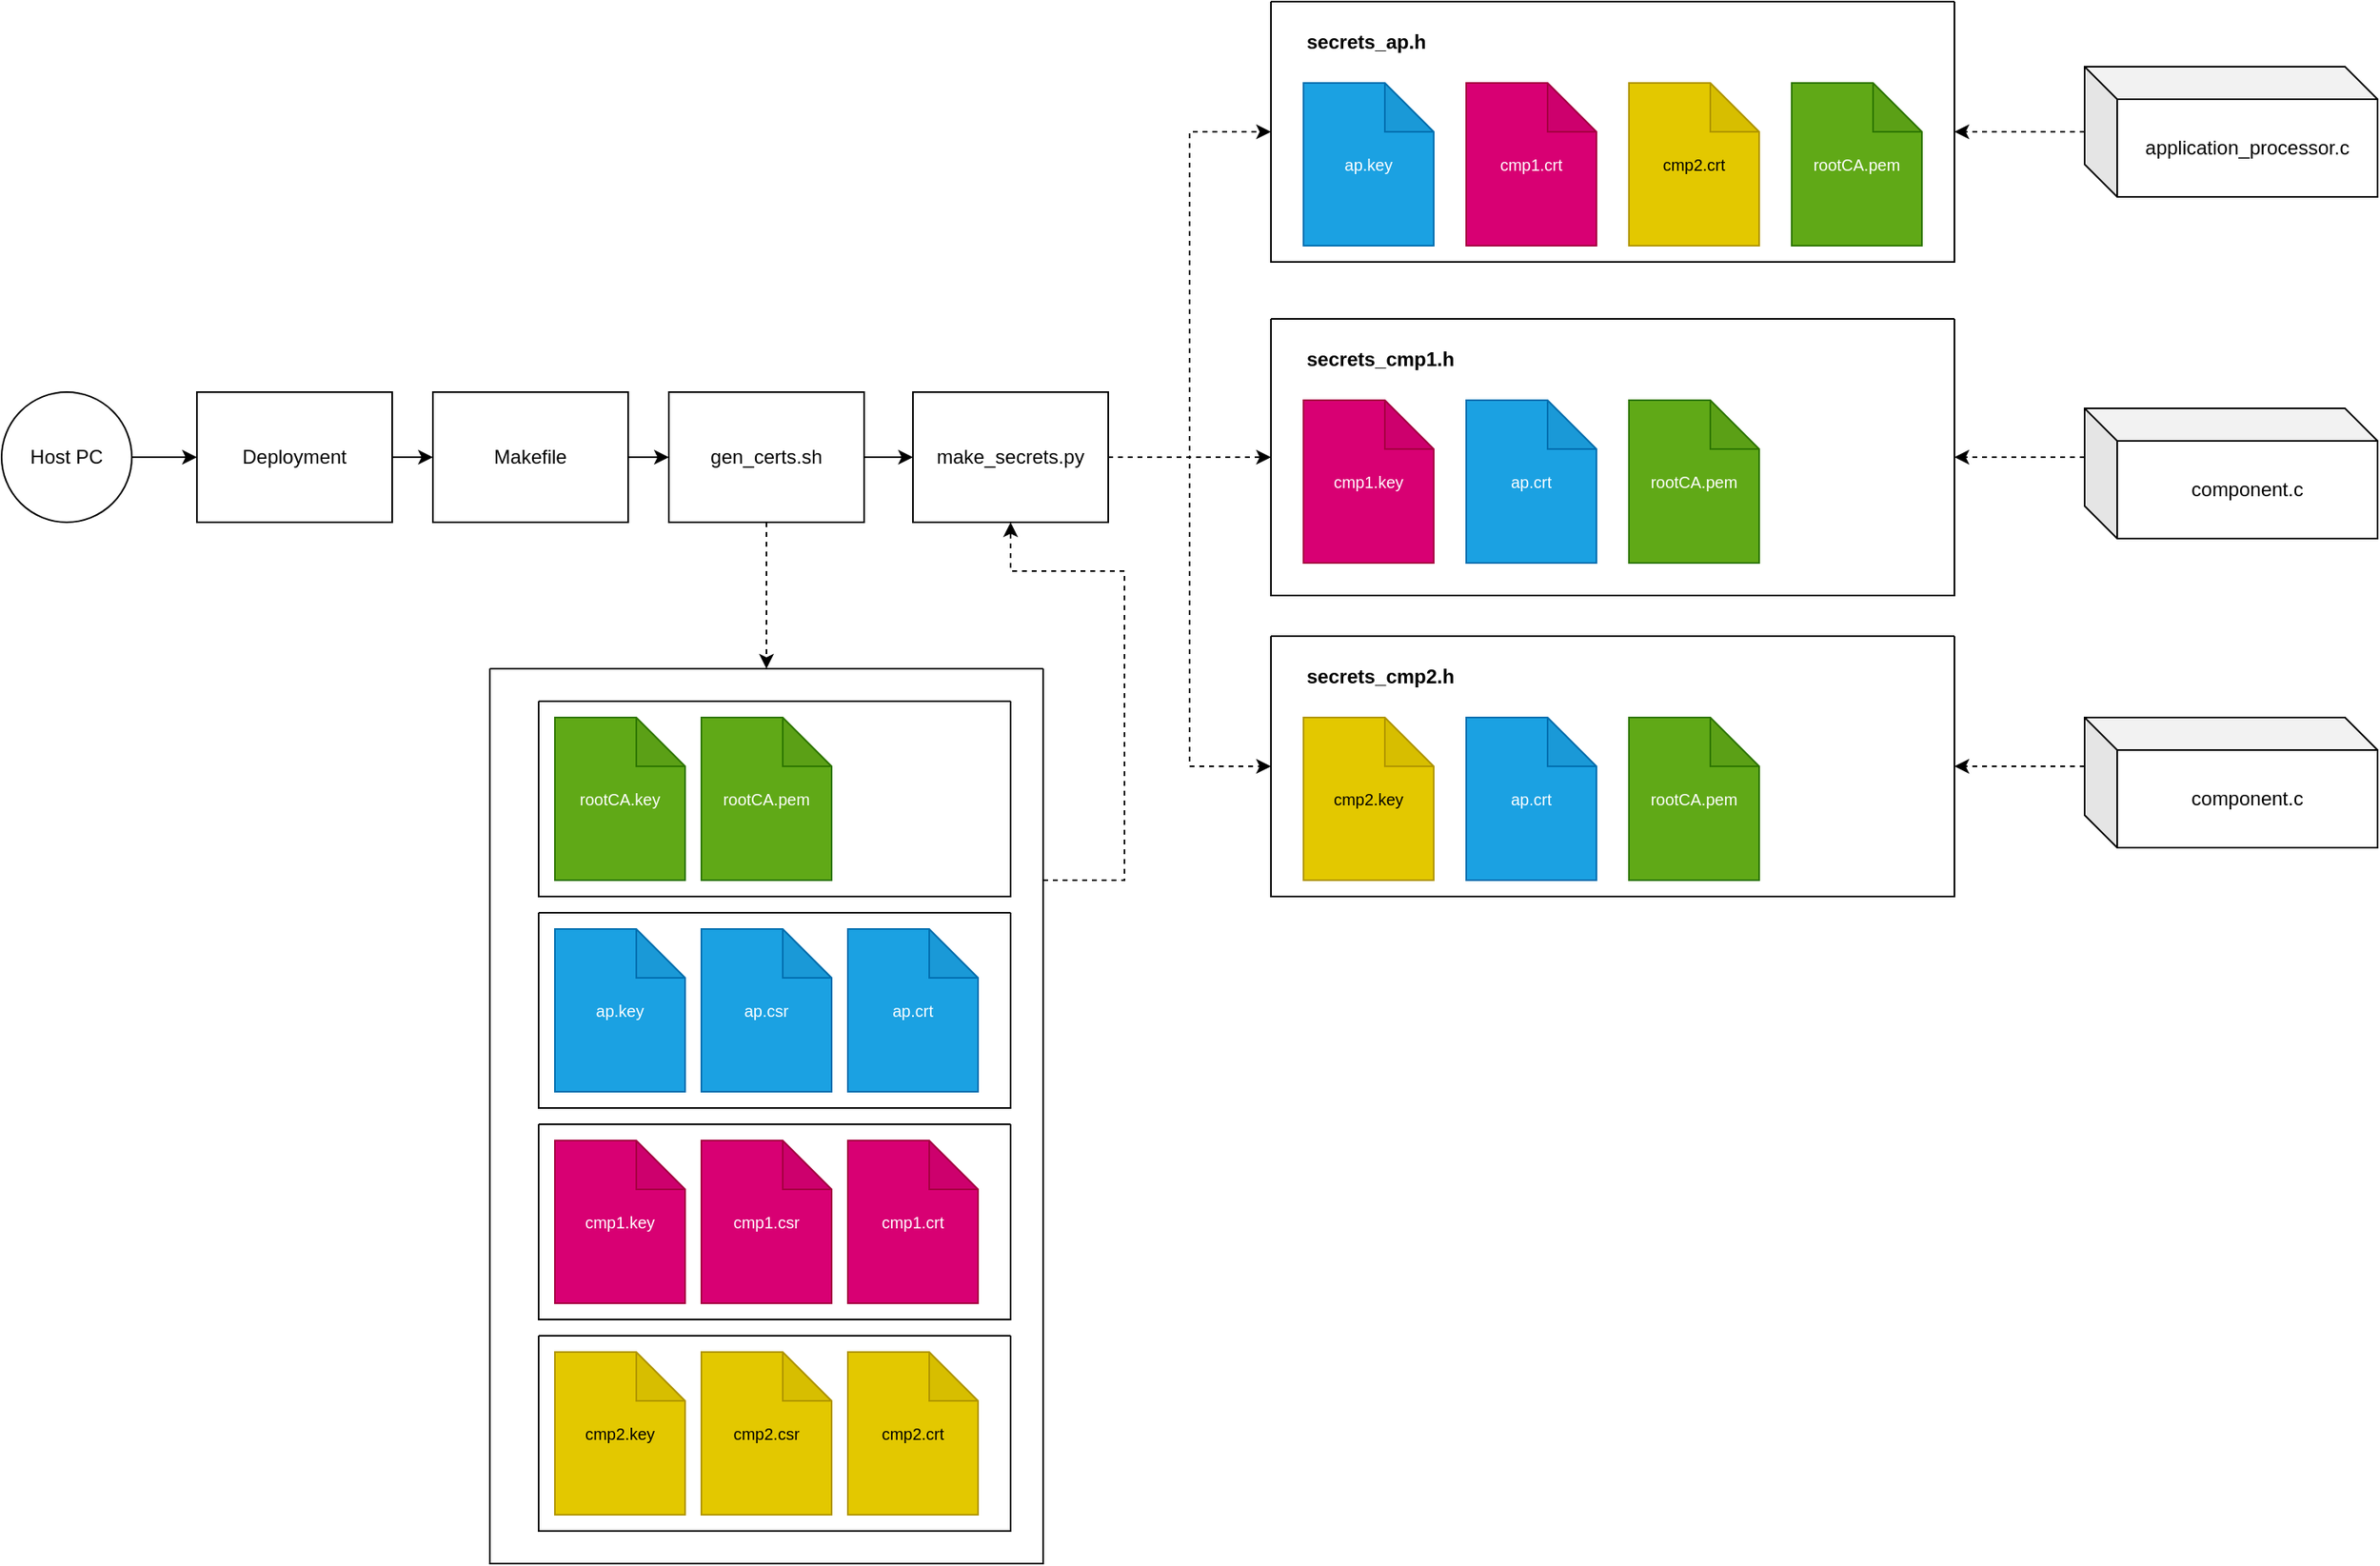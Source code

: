<mxfile version="23.0.2" type="device">
  <diagram name="Page-1" id="boveJDGjG2tvdPGK0rzz">
    <mxGraphModel dx="2030" dy="1158" grid="1" gridSize="10" guides="1" tooltips="1" connect="1" arrows="1" fold="1" page="1" pageScale="1" pageWidth="850" pageHeight="1100" math="0" shadow="0">
      <root>
        <mxCell id="0" />
        <mxCell id="1" parent="0" />
        <mxCell id="aIZxGeL6Wt5F0xaHkzTp-8" style="edgeStyle=orthogonalEdgeStyle;rounded=0;orthogonalLoop=1;jettySize=auto;html=1;entryX=0;entryY=0.5;entryDx=0;entryDy=0;" parent="1" source="aIZxGeL6Wt5F0xaHkzTp-1" target="aIZxGeL6Wt5F0xaHkzTp-5" edge="1">
          <mxGeometry relative="1" as="geometry" />
        </mxCell>
        <mxCell id="aIZxGeL6Wt5F0xaHkzTp-1" value="Host PC" style="ellipse;whiteSpace=wrap;html=1;aspect=fixed;" parent="1" vertex="1">
          <mxGeometry x="40" y="360" width="80" height="80" as="geometry" />
        </mxCell>
        <mxCell id="aIZxGeL6Wt5F0xaHkzTp-3" value="" style="swimlane;startSize=0;" parent="1" vertex="1">
          <mxGeometry x="820" y="120" width="420" height="160" as="geometry" />
        </mxCell>
        <mxCell id="aIZxGeL6Wt5F0xaHkzTp-4" value="secrets_ap.h" style="text;html=1;align=left;verticalAlign=middle;resizable=0;points=[];autosize=1;strokeColor=none;fillColor=none;fontStyle=1" parent="aIZxGeL6Wt5F0xaHkzTp-3" vertex="1">
          <mxGeometry x="20" y="10" width="100" height="30" as="geometry" />
        </mxCell>
        <mxCell id="aIZxGeL6Wt5F0xaHkzTp-20" value="rootCA.pem" style="shape=note;whiteSpace=wrap;html=1;backgroundOutline=1;darkOpacity=0.05;fontSize=10;fillColor=#60a917;fontColor=#ffffff;strokeColor=#2D7600;" parent="aIZxGeL6Wt5F0xaHkzTp-3" vertex="1">
          <mxGeometry x="320" y="50" width="80" height="100" as="geometry" />
        </mxCell>
        <mxCell id="aIZxGeL6Wt5F0xaHkzTp-21" value="ap.key" style="shape=note;whiteSpace=wrap;html=1;backgroundOutline=1;darkOpacity=0.05;fontSize=10;fillColor=#1ba1e2;fontColor=#ffffff;strokeColor=#006EAF;" parent="aIZxGeL6Wt5F0xaHkzTp-3" vertex="1">
          <mxGeometry x="20" y="50" width="80" height="100" as="geometry" />
        </mxCell>
        <mxCell id="aIZxGeL6Wt5F0xaHkzTp-71" value="cmp1.crt" style="shape=note;whiteSpace=wrap;html=1;backgroundOutline=1;darkOpacity=0.05;fontSize=10;fillColor=#d80073;fontColor=#ffffff;strokeColor=#A50040;" parent="aIZxGeL6Wt5F0xaHkzTp-3" vertex="1">
          <mxGeometry x="120" y="50" width="80" height="100" as="geometry" />
        </mxCell>
        <mxCell id="aIZxGeL6Wt5F0xaHkzTp-72" value="cmp2.crt" style="shape=note;whiteSpace=wrap;html=1;backgroundOutline=1;darkOpacity=0.05;fontSize=10;fillColor=#e3c800;fontColor=#000000;strokeColor=#B09500;" parent="aIZxGeL6Wt5F0xaHkzTp-3" vertex="1">
          <mxGeometry x="220" y="50" width="80" height="100" as="geometry" />
        </mxCell>
        <mxCell id="aIZxGeL6Wt5F0xaHkzTp-87" value="" style="edgeStyle=orthogonalEdgeStyle;rounded=0;orthogonalLoop=1;jettySize=auto;html=1;" parent="1" source="aIZxGeL6Wt5F0xaHkzTp-5" target="aIZxGeL6Wt5F0xaHkzTp-86" edge="1">
          <mxGeometry relative="1" as="geometry" />
        </mxCell>
        <mxCell id="aIZxGeL6Wt5F0xaHkzTp-5" value="Deployment" style="whiteSpace=wrap;html=1;" parent="1" vertex="1">
          <mxGeometry x="160" y="360" width="120" height="80" as="geometry" />
        </mxCell>
        <mxCell id="aIZxGeL6Wt5F0xaHkzTp-23" value="" style="swimlane;startSize=0;" parent="1" vertex="1">
          <mxGeometry x="820" y="315" width="420" height="170" as="geometry" />
        </mxCell>
        <mxCell id="aIZxGeL6Wt5F0xaHkzTp-24" value="secrets_cmp1.h" style="text;html=1;align=left;verticalAlign=middle;resizable=0;points=[];autosize=1;strokeColor=none;fillColor=none;fontStyle=1" parent="aIZxGeL6Wt5F0xaHkzTp-23" vertex="1">
          <mxGeometry x="20" y="10" width="110" height="30" as="geometry" />
        </mxCell>
        <mxCell id="aIZxGeL6Wt5F0xaHkzTp-25" value="rootCA.pem" style="shape=note;whiteSpace=wrap;html=1;backgroundOutline=1;darkOpacity=0.05;fontSize=10;fillColor=#60a917;fontColor=#ffffff;strokeColor=#2D7600;" parent="aIZxGeL6Wt5F0xaHkzTp-23" vertex="1">
          <mxGeometry x="220" y="50" width="80" height="100" as="geometry" />
        </mxCell>
        <mxCell id="aIZxGeL6Wt5F0xaHkzTp-28" value="cmp1.key" style="shape=note;whiteSpace=wrap;html=1;backgroundOutline=1;darkOpacity=0.05;fontSize=10;fillColor=#d80073;fontColor=#ffffff;strokeColor=#A50040;" parent="aIZxGeL6Wt5F0xaHkzTp-23" vertex="1">
          <mxGeometry x="20" y="50" width="80" height="100" as="geometry" />
        </mxCell>
        <mxCell id="aIZxGeL6Wt5F0xaHkzTp-106" value="ap.crt" style="shape=note;whiteSpace=wrap;html=1;backgroundOutline=1;darkOpacity=0.05;fontSize=10;fillColor=#1ba1e2;fontColor=#ffffff;strokeColor=#006EAF;" parent="aIZxGeL6Wt5F0xaHkzTp-23" vertex="1">
          <mxGeometry x="120" y="50" width="80" height="100" as="geometry" />
        </mxCell>
        <mxCell id="aIZxGeL6Wt5F0xaHkzTp-30" value="" style="swimlane;startSize=0;" parent="1" vertex="1">
          <mxGeometry x="820" y="510" width="420" height="160" as="geometry" />
        </mxCell>
        <mxCell id="aIZxGeL6Wt5F0xaHkzTp-31" value="secrets_cmp2.h" style="text;html=1;align=left;verticalAlign=middle;resizable=0;points=[];autosize=1;strokeColor=none;fillColor=none;fontStyle=1" parent="aIZxGeL6Wt5F0xaHkzTp-30" vertex="1">
          <mxGeometry x="20" y="10" width="110" height="30" as="geometry" />
        </mxCell>
        <mxCell id="aIZxGeL6Wt5F0xaHkzTp-32" value="rootCA.pem" style="shape=note;whiteSpace=wrap;html=1;backgroundOutline=1;darkOpacity=0.05;fontSize=10;fillColor=#60a917;fontColor=#ffffff;strokeColor=#2D7600;" parent="aIZxGeL6Wt5F0xaHkzTp-30" vertex="1">
          <mxGeometry x="220" y="50" width="80" height="100" as="geometry" />
        </mxCell>
        <mxCell id="aIZxGeL6Wt5F0xaHkzTp-35" value="cmp2.key" style="shape=note;whiteSpace=wrap;html=1;backgroundOutline=1;darkOpacity=0.05;fontSize=10;fillColor=#e3c800;fontColor=#000000;strokeColor=#B09500;" parent="aIZxGeL6Wt5F0xaHkzTp-30" vertex="1">
          <mxGeometry x="20" y="50" width="80" height="100" as="geometry" />
        </mxCell>
        <mxCell id="aIZxGeL6Wt5F0xaHkzTp-107" value="ap.crt" style="shape=note;whiteSpace=wrap;html=1;backgroundOutline=1;darkOpacity=0.05;fontSize=10;fillColor=#1ba1e2;fontColor=#ffffff;strokeColor=#006EAF;" parent="aIZxGeL6Wt5F0xaHkzTp-30" vertex="1">
          <mxGeometry x="120" y="50" width="80" height="100" as="geometry" />
        </mxCell>
        <mxCell id="aIZxGeL6Wt5F0xaHkzTp-89" value="" style="edgeStyle=orthogonalEdgeStyle;rounded=0;orthogonalLoop=1;jettySize=auto;html=1;" parent="1" source="aIZxGeL6Wt5F0xaHkzTp-86" target="aIZxGeL6Wt5F0xaHkzTp-88" edge="1">
          <mxGeometry relative="1" as="geometry" />
        </mxCell>
        <mxCell id="aIZxGeL6Wt5F0xaHkzTp-86" value="Makefile" style="whiteSpace=wrap;html=1;" parent="1" vertex="1">
          <mxGeometry x="305" y="360" width="120" height="80" as="geometry" />
        </mxCell>
        <mxCell id="aIZxGeL6Wt5F0xaHkzTp-91" style="edgeStyle=orthogonalEdgeStyle;rounded=0;orthogonalLoop=1;jettySize=auto;html=1;exitX=0.5;exitY=1;exitDx=0;exitDy=0;entryX=0.5;entryY=0;entryDx=0;entryDy=0;dashed=1;" parent="1" source="aIZxGeL6Wt5F0xaHkzTp-88" target="aIZxGeL6Wt5F0xaHkzTp-90" edge="1">
          <mxGeometry relative="1" as="geometry" />
        </mxCell>
        <mxCell id="aIZxGeL6Wt5F0xaHkzTp-93" value="" style="edgeStyle=orthogonalEdgeStyle;rounded=0;orthogonalLoop=1;jettySize=auto;html=1;" parent="1" source="aIZxGeL6Wt5F0xaHkzTp-88" target="aIZxGeL6Wt5F0xaHkzTp-92" edge="1">
          <mxGeometry relative="1" as="geometry" />
        </mxCell>
        <mxCell id="aIZxGeL6Wt5F0xaHkzTp-88" value="gen_certs.sh" style="whiteSpace=wrap;html=1;" parent="1" vertex="1">
          <mxGeometry x="450" y="360" width="120" height="80" as="geometry" />
        </mxCell>
        <mxCell id="aIZxGeL6Wt5F0xaHkzTp-98" style="edgeStyle=orthogonalEdgeStyle;rounded=0;orthogonalLoop=1;jettySize=auto;html=1;entryX=0.5;entryY=1;entryDx=0;entryDy=0;dashed=1;" parent="1" source="aIZxGeL6Wt5F0xaHkzTp-90" target="aIZxGeL6Wt5F0xaHkzTp-92" edge="1">
          <mxGeometry relative="1" as="geometry">
            <Array as="points">
              <mxPoint x="730" y="660" />
              <mxPoint x="730" y="470" />
              <mxPoint x="660" y="470" />
            </Array>
          </mxGeometry>
        </mxCell>
        <mxCell id="aIZxGeL6Wt5F0xaHkzTp-90" value="" style="swimlane;startSize=0;" parent="1" vertex="1">
          <mxGeometry x="340" y="530" width="340" height="550" as="geometry" />
        </mxCell>
        <mxCell id="aIZxGeL6Wt5F0xaHkzTp-37" value="" style="swimlane;startSize=0;" parent="aIZxGeL6Wt5F0xaHkzTp-90" vertex="1">
          <mxGeometry x="30" y="20" width="290" height="120" as="geometry" />
        </mxCell>
        <mxCell id="aIZxGeL6Wt5F0xaHkzTp-38" value="rootCA.pem" style="shape=note;whiteSpace=wrap;html=1;backgroundOutline=1;darkOpacity=0.05;fontSize=10;fillColor=#60a917;fontColor=#ffffff;strokeColor=#2D7600;" parent="aIZxGeL6Wt5F0xaHkzTp-37" vertex="1">
          <mxGeometry x="100" y="10" width="80" height="100" as="geometry" />
        </mxCell>
        <mxCell id="aIZxGeL6Wt5F0xaHkzTp-39" value="rootCA.key" style="shape=note;whiteSpace=wrap;html=1;backgroundOutline=1;darkOpacity=0.05;fontSize=10;fillColor=#60a917;fontColor=#ffffff;strokeColor=#2D7600;" parent="aIZxGeL6Wt5F0xaHkzTp-37" vertex="1">
          <mxGeometry x="10" y="10" width="80" height="100" as="geometry" />
        </mxCell>
        <mxCell id="aIZxGeL6Wt5F0xaHkzTp-40" value="" style="swimlane;startSize=0;" parent="aIZxGeL6Wt5F0xaHkzTp-90" vertex="1">
          <mxGeometry x="30" y="150" width="290" height="120" as="geometry" />
        </mxCell>
        <mxCell id="aIZxGeL6Wt5F0xaHkzTp-9" value="ap.key" style="shape=note;whiteSpace=wrap;html=1;backgroundOutline=1;darkOpacity=0.05;fontSize=10;fillColor=#1ba1e2;fontColor=#ffffff;strokeColor=#006EAF;" parent="aIZxGeL6Wt5F0xaHkzTp-40" vertex="1">
          <mxGeometry x="10" y="10" width="80" height="100" as="geometry" />
        </mxCell>
        <mxCell id="aIZxGeL6Wt5F0xaHkzTp-10" value="ap.csr" style="shape=note;whiteSpace=wrap;html=1;backgroundOutline=1;darkOpacity=0.05;fontSize=10;fillColor=#1ba1e2;fontColor=#ffffff;strokeColor=#006EAF;" parent="aIZxGeL6Wt5F0xaHkzTp-40" vertex="1">
          <mxGeometry x="100" y="10" width="80" height="100" as="geometry" />
        </mxCell>
        <mxCell id="aIZxGeL6Wt5F0xaHkzTp-11" value="ap.crt" style="shape=note;whiteSpace=wrap;html=1;backgroundOutline=1;darkOpacity=0.05;fontSize=10;fillColor=#1ba1e2;fontColor=#ffffff;strokeColor=#006EAF;" parent="aIZxGeL6Wt5F0xaHkzTp-40" vertex="1">
          <mxGeometry x="190" y="10" width="80" height="100" as="geometry" />
        </mxCell>
        <mxCell id="aIZxGeL6Wt5F0xaHkzTp-43" value="" style="swimlane;startSize=0;" parent="aIZxGeL6Wt5F0xaHkzTp-90" vertex="1">
          <mxGeometry x="30" y="280" width="290" height="120" as="geometry" />
        </mxCell>
        <mxCell id="aIZxGeL6Wt5F0xaHkzTp-12" value="cmp1.key" style="shape=note;whiteSpace=wrap;html=1;backgroundOutline=1;darkOpacity=0.05;fontSize=10;fillColor=#d80073;fontColor=#ffffff;strokeColor=#A50040;" parent="aIZxGeL6Wt5F0xaHkzTp-43" vertex="1">
          <mxGeometry x="10" y="10" width="80" height="100" as="geometry" />
        </mxCell>
        <mxCell id="aIZxGeL6Wt5F0xaHkzTp-13" value="cmp1.csr" style="shape=note;whiteSpace=wrap;html=1;backgroundOutline=1;darkOpacity=0.05;fontSize=10;fillColor=#d80073;fontColor=#ffffff;strokeColor=#A50040;" parent="aIZxGeL6Wt5F0xaHkzTp-43" vertex="1">
          <mxGeometry x="100" y="10" width="80" height="100" as="geometry" />
        </mxCell>
        <mxCell id="aIZxGeL6Wt5F0xaHkzTp-14" value="cmp1.crt" style="shape=note;whiteSpace=wrap;html=1;backgroundOutline=1;darkOpacity=0.05;fontSize=10;fillColor=#d80073;fontColor=#ffffff;strokeColor=#A50040;" parent="aIZxGeL6Wt5F0xaHkzTp-43" vertex="1">
          <mxGeometry x="190" y="10" width="80" height="100" as="geometry" />
        </mxCell>
        <mxCell id="aIZxGeL6Wt5F0xaHkzTp-47" value="" style="swimlane;startSize=0;" parent="aIZxGeL6Wt5F0xaHkzTp-90" vertex="1">
          <mxGeometry x="30" y="410" width="290" height="120" as="geometry" />
        </mxCell>
        <mxCell id="aIZxGeL6Wt5F0xaHkzTp-15" value="cmp2.key" style="shape=note;whiteSpace=wrap;html=1;backgroundOutline=1;darkOpacity=0.05;fontSize=10;fillColor=#e3c800;fontColor=#000000;strokeColor=#B09500;" parent="aIZxGeL6Wt5F0xaHkzTp-47" vertex="1">
          <mxGeometry x="10" y="10" width="80" height="100" as="geometry" />
        </mxCell>
        <mxCell id="aIZxGeL6Wt5F0xaHkzTp-16" value="cmp2.csr" style="shape=note;whiteSpace=wrap;html=1;backgroundOutline=1;darkOpacity=0.05;fontSize=10;fillColor=#e3c800;fontColor=#000000;strokeColor=#B09500;" parent="aIZxGeL6Wt5F0xaHkzTp-47" vertex="1">
          <mxGeometry x="100" y="10" width="80" height="100" as="geometry" />
        </mxCell>
        <mxCell id="aIZxGeL6Wt5F0xaHkzTp-17" value="cmp2.crt" style="shape=note;whiteSpace=wrap;html=1;backgroundOutline=1;darkOpacity=0.05;fontSize=10;fillColor=#e3c800;fontColor=#000000;strokeColor=#B09500;" parent="aIZxGeL6Wt5F0xaHkzTp-47" vertex="1">
          <mxGeometry x="190" y="10" width="80" height="100" as="geometry" />
        </mxCell>
        <mxCell id="aIZxGeL6Wt5F0xaHkzTp-94" style="edgeStyle=orthogonalEdgeStyle;rounded=0;orthogonalLoop=1;jettySize=auto;html=1;entryX=0;entryY=0.5;entryDx=0;entryDy=0;dashed=1;" parent="1" source="aIZxGeL6Wt5F0xaHkzTp-92" target="aIZxGeL6Wt5F0xaHkzTp-3" edge="1">
          <mxGeometry relative="1" as="geometry" />
        </mxCell>
        <mxCell id="aIZxGeL6Wt5F0xaHkzTp-95" style="edgeStyle=orthogonalEdgeStyle;rounded=0;orthogonalLoop=1;jettySize=auto;html=1;exitX=1;exitY=0.5;exitDx=0;exitDy=0;entryX=0;entryY=0.5;entryDx=0;entryDy=0;dashed=1;" parent="1" source="aIZxGeL6Wt5F0xaHkzTp-92" target="aIZxGeL6Wt5F0xaHkzTp-23" edge="1">
          <mxGeometry relative="1" as="geometry" />
        </mxCell>
        <mxCell id="aIZxGeL6Wt5F0xaHkzTp-96" style="edgeStyle=orthogonalEdgeStyle;rounded=0;orthogonalLoop=1;jettySize=auto;html=1;exitX=1;exitY=0.5;exitDx=0;exitDy=0;entryX=0;entryY=0.5;entryDx=0;entryDy=0;dashed=1;" parent="1" source="aIZxGeL6Wt5F0xaHkzTp-92" target="aIZxGeL6Wt5F0xaHkzTp-30" edge="1">
          <mxGeometry relative="1" as="geometry" />
        </mxCell>
        <mxCell id="aIZxGeL6Wt5F0xaHkzTp-92" value="make_secrets.py" style="whiteSpace=wrap;html=1;" parent="1" vertex="1">
          <mxGeometry x="600" y="360" width="120" height="80" as="geometry" />
        </mxCell>
        <mxCell id="WD53f1EHbr3vkASpY00j-1" style="edgeStyle=orthogonalEdgeStyle;rounded=0;orthogonalLoop=1;jettySize=auto;html=1;entryX=1;entryY=0.5;entryDx=0;entryDy=0;dashed=1;" edge="1" parent="1" source="aIZxGeL6Wt5F0xaHkzTp-100" target="aIZxGeL6Wt5F0xaHkzTp-3">
          <mxGeometry relative="1" as="geometry" />
        </mxCell>
        <mxCell id="aIZxGeL6Wt5F0xaHkzTp-100" value="application_processor.c" style="shape=cube;whiteSpace=wrap;html=1;boundedLbl=1;backgroundOutline=1;darkOpacity=0.05;darkOpacity2=0.1;" parent="1" vertex="1">
          <mxGeometry x="1320" y="160" width="180" height="80" as="geometry" />
        </mxCell>
        <mxCell id="WD53f1EHbr3vkASpY00j-2" style="edgeStyle=orthogonalEdgeStyle;rounded=0;orthogonalLoop=1;jettySize=auto;html=1;exitX=0;exitY=0;exitDx=0;exitDy=30;exitPerimeter=0;entryX=1;entryY=0.5;entryDx=0;entryDy=0;dashed=1;" edge="1" parent="1" source="aIZxGeL6Wt5F0xaHkzTp-102" target="aIZxGeL6Wt5F0xaHkzTp-23">
          <mxGeometry relative="1" as="geometry" />
        </mxCell>
        <mxCell id="aIZxGeL6Wt5F0xaHkzTp-102" value="component.c" style="shape=cube;whiteSpace=wrap;html=1;boundedLbl=1;backgroundOutline=1;darkOpacity=0.05;darkOpacity2=0.1;" parent="1" vertex="1">
          <mxGeometry x="1320" y="370" width="180" height="80" as="geometry" />
        </mxCell>
        <mxCell id="WD53f1EHbr3vkASpY00j-3" style="edgeStyle=orthogonalEdgeStyle;rounded=0;orthogonalLoop=1;jettySize=auto;html=1;exitX=0;exitY=0;exitDx=0;exitDy=30;exitPerimeter=0;entryX=1;entryY=0.5;entryDx=0;entryDy=0;dashed=1;" edge="1" parent="1" source="aIZxGeL6Wt5F0xaHkzTp-104" target="aIZxGeL6Wt5F0xaHkzTp-30">
          <mxGeometry relative="1" as="geometry" />
        </mxCell>
        <mxCell id="aIZxGeL6Wt5F0xaHkzTp-104" value="component.c" style="shape=cube;whiteSpace=wrap;html=1;boundedLbl=1;backgroundOutline=1;darkOpacity=0.05;darkOpacity2=0.1;" parent="1" vertex="1">
          <mxGeometry x="1320" y="560" width="180" height="80" as="geometry" />
        </mxCell>
      </root>
    </mxGraphModel>
  </diagram>
</mxfile>
